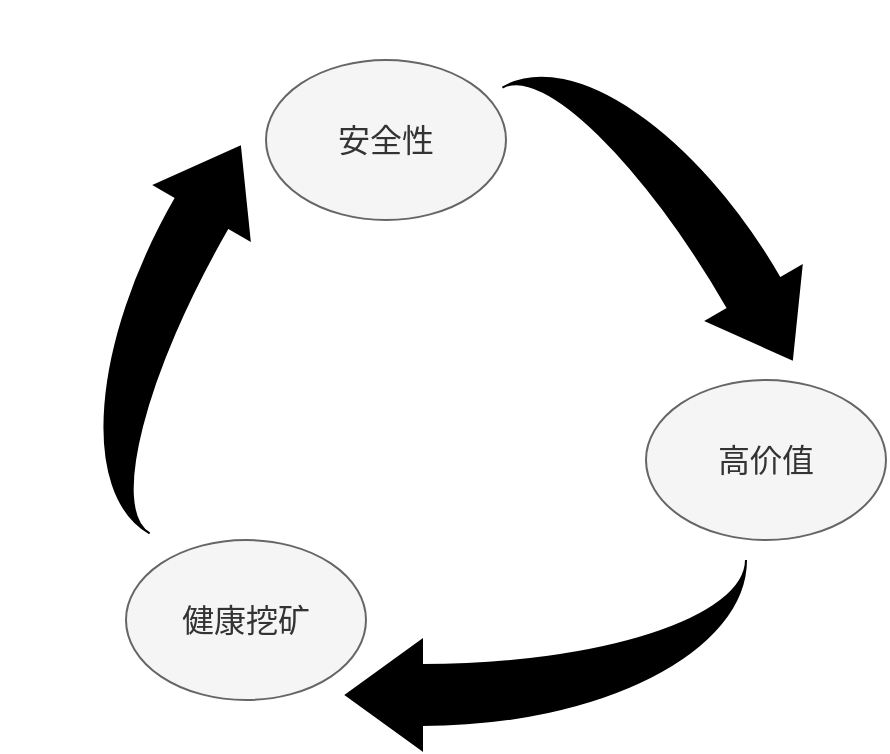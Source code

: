 <mxfile>
    <diagram id="JJKXBvccqA4lDtZtsicf" name="Page-1">
        <mxGraphModel dx="624" dy="931" grid="1" gridSize="10" guides="1" tooltips="1" connect="1" arrows="1" fold="1" page="1" pageScale="1" pageWidth="850" pageHeight="1100" math="0" shadow="0">
            <root>
                <mxCell id="0"/>
                <mxCell id="1" parent="0"/>
                <mxCell id="90" value="" style="html=1;shadow=0;dashed=0;align=center;verticalAlign=middle;shape=mxgraph.arrows2.jumpInArrow;dy=15;dx=38;arrowHead=55;fontSize=16;fontColor=#000000;rotation=60;fillColor=#000000;" vertex="1" parent="1">
                    <mxGeometry x="367.5" y="512.33" width="190" height="85" as="geometry"/>
                </mxCell>
                <mxCell id="91" value="安全性" style="ellipse;whiteSpace=wrap;html=1;fontSize=16;fillColor=#f5f5f5;strokeColor=#666666;fontColor=#333333;" vertex="1" parent="1">
                    <mxGeometry x="260" y="480" width="120" height="80" as="geometry"/>
                </mxCell>
                <mxCell id="92" value="高价值" style="ellipse;whiteSpace=wrap;html=1;fontSize=16;fillColor=#f5f5f5;strokeColor=#666666;fontColor=#333333;" vertex="1" parent="1">
                    <mxGeometry x="450" y="640" width="120" height="80" as="geometry"/>
                </mxCell>
                <mxCell id="93" value="" style="html=1;shadow=0;dashed=0;align=center;verticalAlign=middle;shape=mxgraph.arrows2.jumpInArrow;dy=15;dx=38;arrowHead=55;fontSize=16;fontColor=#000000;rotation=-180;fillColor=#000000;" vertex="1" parent="1">
                    <mxGeometry x="300" y="730" width="200" height="95" as="geometry"/>
                </mxCell>
                <mxCell id="94" value="健康挖矿" style="ellipse;whiteSpace=wrap;html=1;fontSize=16;fillColor=#f5f5f5;strokeColor=#666666;fontColor=#333333;" vertex="1" parent="1">
                    <mxGeometry x="190" y="720" width="120" height="80" as="geometry"/>
                </mxCell>
                <mxCell id="95" value="" style="html=1;shadow=0;dashed=0;align=center;verticalAlign=middle;shape=mxgraph.arrows2.jumpInArrow;dy=15;dx=38;arrowHead=55;fontSize=16;fontColor=#000000;rotation=-60;fillColor=#000000;" vertex="1" parent="1">
                    <mxGeometry x="117.5" y="570.67" width="190" height="85" as="geometry"/>
                </mxCell>
            </root>
        </mxGraphModel>
    </diagram>
</mxfile>